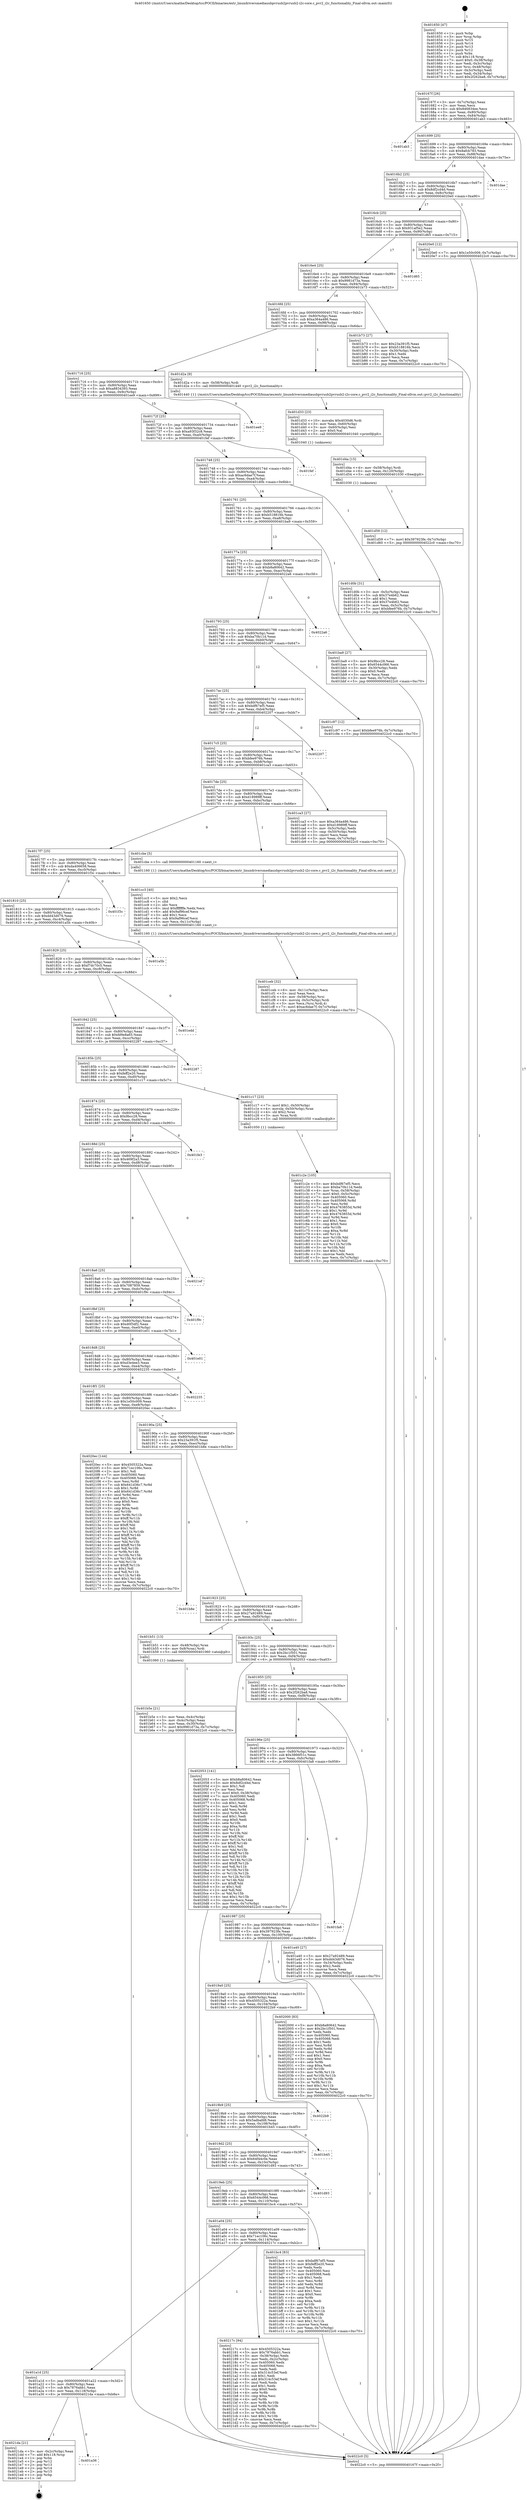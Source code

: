 digraph "0x401650" {
  label = "0x401650 (/mnt/c/Users/mathe/Desktop/tcc/POCII/binaries/extr_linuxdriversmediausbpvrusb2pvrusb2-i2c-core.c_pvr2_i2c_functionality_Final-ollvm.out::main(0))"
  labelloc = "t"
  node[shape=record]

  Entry [label="",width=0.3,height=0.3,shape=circle,fillcolor=black,style=filled]
  "0x40167f" [label="{
     0x40167f [26]\l
     | [instrs]\l
     &nbsp;&nbsp;0x40167f \<+3\>: mov -0x7c(%rbp),%eax\l
     &nbsp;&nbsp;0x401682 \<+2\>: mov %eax,%ecx\l
     &nbsp;&nbsp;0x401684 \<+6\>: sub $0x846834ee,%ecx\l
     &nbsp;&nbsp;0x40168a \<+3\>: mov %eax,-0x80(%rbp)\l
     &nbsp;&nbsp;0x40168d \<+6\>: mov %ecx,-0x84(%rbp)\l
     &nbsp;&nbsp;0x401693 \<+6\>: je 0000000000401ab3 \<main+0x463\>\l
  }"]
  "0x401ab3" [label="{
     0x401ab3\l
  }", style=dashed]
  "0x401699" [label="{
     0x401699 [25]\l
     | [instrs]\l
     &nbsp;&nbsp;0x401699 \<+5\>: jmp 000000000040169e \<main+0x4e\>\l
     &nbsp;&nbsp;0x40169e \<+3\>: mov -0x80(%rbp),%eax\l
     &nbsp;&nbsp;0x4016a1 \<+5\>: sub $0x8afcb783,%eax\l
     &nbsp;&nbsp;0x4016a6 \<+6\>: mov %eax,-0x88(%rbp)\l
     &nbsp;&nbsp;0x4016ac \<+6\>: je 0000000000401dae \<main+0x75e\>\l
  }"]
  Exit [label="",width=0.3,height=0.3,shape=circle,fillcolor=black,style=filled,peripheries=2]
  "0x401dae" [label="{
     0x401dae\l
  }", style=dashed]
  "0x4016b2" [label="{
     0x4016b2 [25]\l
     | [instrs]\l
     &nbsp;&nbsp;0x4016b2 \<+5\>: jmp 00000000004016b7 \<main+0x67\>\l
     &nbsp;&nbsp;0x4016b7 \<+3\>: mov -0x80(%rbp),%eax\l
     &nbsp;&nbsp;0x4016ba \<+5\>: sub $0x8df2cd4d,%eax\l
     &nbsp;&nbsp;0x4016bf \<+6\>: mov %eax,-0x8c(%rbp)\l
     &nbsp;&nbsp;0x4016c5 \<+6\>: je 00000000004020e0 \<main+0xa90\>\l
  }"]
  "0x401a36" [label="{
     0x401a36\l
  }", style=dashed]
  "0x4020e0" [label="{
     0x4020e0 [12]\l
     | [instrs]\l
     &nbsp;&nbsp;0x4020e0 \<+7\>: movl $0x1e50c009,-0x7c(%rbp)\l
     &nbsp;&nbsp;0x4020e7 \<+5\>: jmp 00000000004022c0 \<main+0xc70\>\l
  }"]
  "0x4016cb" [label="{
     0x4016cb [25]\l
     | [instrs]\l
     &nbsp;&nbsp;0x4016cb \<+5\>: jmp 00000000004016d0 \<main+0x80\>\l
     &nbsp;&nbsp;0x4016d0 \<+3\>: mov -0x80(%rbp),%eax\l
     &nbsp;&nbsp;0x4016d3 \<+5\>: sub $0x931af5e2,%eax\l
     &nbsp;&nbsp;0x4016d8 \<+6\>: mov %eax,-0x90(%rbp)\l
     &nbsp;&nbsp;0x4016de \<+6\>: je 0000000000401d65 \<main+0x715\>\l
  }"]
  "0x4021da" [label="{
     0x4021da [21]\l
     | [instrs]\l
     &nbsp;&nbsp;0x4021da \<+3\>: mov -0x2c(%rbp),%eax\l
     &nbsp;&nbsp;0x4021dd \<+7\>: add $0x118,%rsp\l
     &nbsp;&nbsp;0x4021e4 \<+1\>: pop %rbx\l
     &nbsp;&nbsp;0x4021e5 \<+2\>: pop %r12\l
     &nbsp;&nbsp;0x4021e7 \<+2\>: pop %r13\l
     &nbsp;&nbsp;0x4021e9 \<+2\>: pop %r14\l
     &nbsp;&nbsp;0x4021eb \<+2\>: pop %r15\l
     &nbsp;&nbsp;0x4021ed \<+1\>: pop %rbp\l
     &nbsp;&nbsp;0x4021ee \<+1\>: ret\l
  }"]
  "0x401d65" [label="{
     0x401d65\l
  }", style=dashed]
  "0x4016e4" [label="{
     0x4016e4 [25]\l
     | [instrs]\l
     &nbsp;&nbsp;0x4016e4 \<+5\>: jmp 00000000004016e9 \<main+0x99\>\l
     &nbsp;&nbsp;0x4016e9 \<+3\>: mov -0x80(%rbp),%eax\l
     &nbsp;&nbsp;0x4016ec \<+5\>: sub $0x9981d73a,%eax\l
     &nbsp;&nbsp;0x4016f1 \<+6\>: mov %eax,-0x94(%rbp)\l
     &nbsp;&nbsp;0x4016f7 \<+6\>: je 0000000000401b73 \<main+0x523\>\l
  }"]
  "0x401a1d" [label="{
     0x401a1d [25]\l
     | [instrs]\l
     &nbsp;&nbsp;0x401a1d \<+5\>: jmp 0000000000401a22 \<main+0x3d2\>\l
     &nbsp;&nbsp;0x401a22 \<+3\>: mov -0x80(%rbp),%eax\l
     &nbsp;&nbsp;0x401a25 \<+5\>: sub $0x7876abb1,%eax\l
     &nbsp;&nbsp;0x401a2a \<+6\>: mov %eax,-0x118(%rbp)\l
     &nbsp;&nbsp;0x401a30 \<+6\>: je 00000000004021da \<main+0xb8a\>\l
  }"]
  "0x401b73" [label="{
     0x401b73 [27]\l
     | [instrs]\l
     &nbsp;&nbsp;0x401b73 \<+5\>: mov $0x23a391f5,%eax\l
     &nbsp;&nbsp;0x401b78 \<+5\>: mov $0xb518816b,%ecx\l
     &nbsp;&nbsp;0x401b7d \<+3\>: mov -0x30(%rbp),%edx\l
     &nbsp;&nbsp;0x401b80 \<+3\>: cmp $0x1,%edx\l
     &nbsp;&nbsp;0x401b83 \<+3\>: cmovl %ecx,%eax\l
     &nbsp;&nbsp;0x401b86 \<+3\>: mov %eax,-0x7c(%rbp)\l
     &nbsp;&nbsp;0x401b89 \<+5\>: jmp 00000000004022c0 \<main+0xc70\>\l
  }"]
  "0x4016fd" [label="{
     0x4016fd [25]\l
     | [instrs]\l
     &nbsp;&nbsp;0x4016fd \<+5\>: jmp 0000000000401702 \<main+0xb2\>\l
     &nbsp;&nbsp;0x401702 \<+3\>: mov -0x80(%rbp),%eax\l
     &nbsp;&nbsp;0x401705 \<+5\>: sub $0xa364a486,%eax\l
     &nbsp;&nbsp;0x40170a \<+6\>: mov %eax,-0x98(%rbp)\l
     &nbsp;&nbsp;0x401710 \<+6\>: je 0000000000401d2a \<main+0x6da\>\l
  }"]
  "0x40217c" [label="{
     0x40217c [94]\l
     | [instrs]\l
     &nbsp;&nbsp;0x40217c \<+5\>: mov $0x4505322a,%eax\l
     &nbsp;&nbsp;0x402181 \<+5\>: mov $0x7876abb1,%ecx\l
     &nbsp;&nbsp;0x402186 \<+3\>: mov -0x38(%rbp),%edx\l
     &nbsp;&nbsp;0x402189 \<+3\>: mov %edx,-0x2c(%rbp)\l
     &nbsp;&nbsp;0x40218c \<+7\>: mov 0x405060,%edx\l
     &nbsp;&nbsp;0x402193 \<+7\>: mov 0x405068,%esi\l
     &nbsp;&nbsp;0x40219a \<+2\>: mov %edx,%edi\l
     &nbsp;&nbsp;0x40219c \<+6\>: sub $0x314c53ef,%edi\l
     &nbsp;&nbsp;0x4021a2 \<+3\>: sub $0x1,%edi\l
     &nbsp;&nbsp;0x4021a5 \<+6\>: add $0x314c53ef,%edi\l
     &nbsp;&nbsp;0x4021ab \<+3\>: imul %edi,%edx\l
     &nbsp;&nbsp;0x4021ae \<+3\>: and $0x1,%edx\l
     &nbsp;&nbsp;0x4021b1 \<+3\>: cmp $0x0,%edx\l
     &nbsp;&nbsp;0x4021b4 \<+4\>: sete %r8b\l
     &nbsp;&nbsp;0x4021b8 \<+3\>: cmp $0xa,%esi\l
     &nbsp;&nbsp;0x4021bb \<+4\>: setl %r9b\l
     &nbsp;&nbsp;0x4021bf \<+3\>: mov %r8b,%r10b\l
     &nbsp;&nbsp;0x4021c2 \<+3\>: and %r9b,%r10b\l
     &nbsp;&nbsp;0x4021c5 \<+3\>: xor %r9b,%r8b\l
     &nbsp;&nbsp;0x4021c8 \<+3\>: or %r8b,%r10b\l
     &nbsp;&nbsp;0x4021cb \<+4\>: test $0x1,%r10b\l
     &nbsp;&nbsp;0x4021cf \<+3\>: cmovne %ecx,%eax\l
     &nbsp;&nbsp;0x4021d2 \<+3\>: mov %eax,-0x7c(%rbp)\l
     &nbsp;&nbsp;0x4021d5 \<+5\>: jmp 00000000004022c0 \<main+0xc70\>\l
  }"]
  "0x401d2a" [label="{
     0x401d2a [9]\l
     | [instrs]\l
     &nbsp;&nbsp;0x401d2a \<+4\>: mov -0x58(%rbp),%rdi\l
     &nbsp;&nbsp;0x401d2e \<+5\>: call 0000000000401440 \<pvr2_i2c_functionality\>\l
     | [calls]\l
     &nbsp;&nbsp;0x401440 \{1\} (/mnt/c/Users/mathe/Desktop/tcc/POCII/binaries/extr_linuxdriversmediausbpvrusb2pvrusb2-i2c-core.c_pvr2_i2c_functionality_Final-ollvm.out::pvr2_i2c_functionality)\l
  }"]
  "0x401716" [label="{
     0x401716 [25]\l
     | [instrs]\l
     &nbsp;&nbsp;0x401716 \<+5\>: jmp 000000000040171b \<main+0xcb\>\l
     &nbsp;&nbsp;0x40171b \<+3\>: mov -0x80(%rbp),%eax\l
     &nbsp;&nbsp;0x40171e \<+5\>: sub $0xa8834393,%eax\l
     &nbsp;&nbsp;0x401723 \<+6\>: mov %eax,-0x9c(%rbp)\l
     &nbsp;&nbsp;0x401729 \<+6\>: je 0000000000401ee9 \<main+0x899\>\l
  }"]
  "0x401d59" [label="{
     0x401d59 [12]\l
     | [instrs]\l
     &nbsp;&nbsp;0x401d59 \<+7\>: movl $0x397923fe,-0x7c(%rbp)\l
     &nbsp;&nbsp;0x401d60 \<+5\>: jmp 00000000004022c0 \<main+0xc70\>\l
  }"]
  "0x401ee9" [label="{
     0x401ee9\l
  }", style=dashed]
  "0x40172f" [label="{
     0x40172f [25]\l
     | [instrs]\l
     &nbsp;&nbsp;0x40172f \<+5\>: jmp 0000000000401734 \<main+0xe4\>\l
     &nbsp;&nbsp;0x401734 \<+3\>: mov -0x80(%rbp),%eax\l
     &nbsp;&nbsp;0x401737 \<+5\>: sub $0xa93f32c8,%eax\l
     &nbsp;&nbsp;0x40173c \<+6\>: mov %eax,-0xa0(%rbp)\l
     &nbsp;&nbsp;0x401742 \<+6\>: je 0000000000401fef \<main+0x99f\>\l
  }"]
  "0x401d4a" [label="{
     0x401d4a [15]\l
     | [instrs]\l
     &nbsp;&nbsp;0x401d4a \<+4\>: mov -0x58(%rbp),%rdi\l
     &nbsp;&nbsp;0x401d4e \<+6\>: mov %eax,-0x120(%rbp)\l
     &nbsp;&nbsp;0x401d54 \<+5\>: call 0000000000401030 \<free@plt\>\l
     | [calls]\l
     &nbsp;&nbsp;0x401030 \{1\} (unknown)\l
  }"]
  "0x401fef" [label="{
     0x401fef\l
  }", style=dashed]
  "0x401748" [label="{
     0x401748 [25]\l
     | [instrs]\l
     &nbsp;&nbsp;0x401748 \<+5\>: jmp 000000000040174d \<main+0xfd\>\l
     &nbsp;&nbsp;0x40174d \<+3\>: mov -0x80(%rbp),%eax\l
     &nbsp;&nbsp;0x401750 \<+5\>: sub $0xac6dae7f,%eax\l
     &nbsp;&nbsp;0x401755 \<+6\>: mov %eax,-0xa4(%rbp)\l
     &nbsp;&nbsp;0x40175b \<+6\>: je 0000000000401d0b \<main+0x6bb\>\l
  }"]
  "0x401d33" [label="{
     0x401d33 [23]\l
     | [instrs]\l
     &nbsp;&nbsp;0x401d33 \<+10\>: movabs $0x4030d6,%rdi\l
     &nbsp;&nbsp;0x401d3d \<+3\>: mov %eax,-0x60(%rbp)\l
     &nbsp;&nbsp;0x401d40 \<+3\>: mov -0x60(%rbp),%esi\l
     &nbsp;&nbsp;0x401d43 \<+2\>: mov $0x0,%al\l
     &nbsp;&nbsp;0x401d45 \<+5\>: call 0000000000401040 \<printf@plt\>\l
     | [calls]\l
     &nbsp;&nbsp;0x401040 \{1\} (unknown)\l
  }"]
  "0x401d0b" [label="{
     0x401d0b [31]\l
     | [instrs]\l
     &nbsp;&nbsp;0x401d0b \<+3\>: mov -0x5c(%rbp),%eax\l
     &nbsp;&nbsp;0x401d0e \<+5\>: sub $0x37e4b62,%eax\l
     &nbsp;&nbsp;0x401d13 \<+3\>: add $0x1,%eax\l
     &nbsp;&nbsp;0x401d16 \<+5\>: add $0x37e4b62,%eax\l
     &nbsp;&nbsp;0x401d1b \<+3\>: mov %eax,-0x5c(%rbp)\l
     &nbsp;&nbsp;0x401d1e \<+7\>: movl $0xbfee976b,-0x7c(%rbp)\l
     &nbsp;&nbsp;0x401d25 \<+5\>: jmp 00000000004022c0 \<main+0xc70\>\l
  }"]
  "0x401761" [label="{
     0x401761 [25]\l
     | [instrs]\l
     &nbsp;&nbsp;0x401761 \<+5\>: jmp 0000000000401766 \<main+0x116\>\l
     &nbsp;&nbsp;0x401766 \<+3\>: mov -0x80(%rbp),%eax\l
     &nbsp;&nbsp;0x401769 \<+5\>: sub $0xb518816b,%eax\l
     &nbsp;&nbsp;0x40176e \<+6\>: mov %eax,-0xa8(%rbp)\l
     &nbsp;&nbsp;0x401774 \<+6\>: je 0000000000401ba9 \<main+0x559\>\l
  }"]
  "0x401ceb" [label="{
     0x401ceb [32]\l
     | [instrs]\l
     &nbsp;&nbsp;0x401ceb \<+6\>: mov -0x11c(%rbp),%ecx\l
     &nbsp;&nbsp;0x401cf1 \<+3\>: imul %eax,%ecx\l
     &nbsp;&nbsp;0x401cf4 \<+4\>: mov -0x58(%rbp),%rsi\l
     &nbsp;&nbsp;0x401cf8 \<+4\>: movslq -0x5c(%rbp),%rdi\l
     &nbsp;&nbsp;0x401cfc \<+3\>: mov %ecx,(%rsi,%rdi,4)\l
     &nbsp;&nbsp;0x401cff \<+7\>: movl $0xac6dae7f,-0x7c(%rbp)\l
     &nbsp;&nbsp;0x401d06 \<+5\>: jmp 00000000004022c0 \<main+0xc70\>\l
  }"]
  "0x401ba9" [label="{
     0x401ba9 [27]\l
     | [instrs]\l
     &nbsp;&nbsp;0x401ba9 \<+5\>: mov $0x9bcc28,%eax\l
     &nbsp;&nbsp;0x401bae \<+5\>: mov $0x6544c066,%ecx\l
     &nbsp;&nbsp;0x401bb3 \<+3\>: mov -0x30(%rbp),%edx\l
     &nbsp;&nbsp;0x401bb6 \<+3\>: cmp $0x0,%edx\l
     &nbsp;&nbsp;0x401bb9 \<+3\>: cmove %ecx,%eax\l
     &nbsp;&nbsp;0x401bbc \<+3\>: mov %eax,-0x7c(%rbp)\l
     &nbsp;&nbsp;0x401bbf \<+5\>: jmp 00000000004022c0 \<main+0xc70\>\l
  }"]
  "0x40177a" [label="{
     0x40177a [25]\l
     | [instrs]\l
     &nbsp;&nbsp;0x40177a \<+5\>: jmp 000000000040177f \<main+0x12f\>\l
     &nbsp;&nbsp;0x40177f \<+3\>: mov -0x80(%rbp),%eax\l
     &nbsp;&nbsp;0x401782 \<+5\>: sub $0xb8a80642,%eax\l
     &nbsp;&nbsp;0x401787 \<+6\>: mov %eax,-0xac(%rbp)\l
     &nbsp;&nbsp;0x40178d \<+6\>: je 00000000004022a6 \<main+0xc56\>\l
  }"]
  "0x401cc3" [label="{
     0x401cc3 [40]\l
     | [instrs]\l
     &nbsp;&nbsp;0x401cc3 \<+5\>: mov $0x2,%ecx\l
     &nbsp;&nbsp;0x401cc8 \<+1\>: cltd\l
     &nbsp;&nbsp;0x401cc9 \<+2\>: idiv %ecx\l
     &nbsp;&nbsp;0x401ccb \<+6\>: imul $0xfffffffe,%edx,%ecx\l
     &nbsp;&nbsp;0x401cd1 \<+6\>: add $0x9af96cef,%ecx\l
     &nbsp;&nbsp;0x401cd7 \<+3\>: add $0x1,%ecx\l
     &nbsp;&nbsp;0x401cda \<+6\>: sub $0x9af96cef,%ecx\l
     &nbsp;&nbsp;0x401ce0 \<+6\>: mov %ecx,-0x11c(%rbp)\l
     &nbsp;&nbsp;0x401ce6 \<+5\>: call 0000000000401160 \<next_i\>\l
     | [calls]\l
     &nbsp;&nbsp;0x401160 \{1\} (/mnt/c/Users/mathe/Desktop/tcc/POCII/binaries/extr_linuxdriversmediausbpvrusb2pvrusb2-i2c-core.c_pvr2_i2c_functionality_Final-ollvm.out::next_i)\l
  }"]
  "0x4022a6" [label="{
     0x4022a6\l
  }", style=dashed]
  "0x401793" [label="{
     0x401793 [25]\l
     | [instrs]\l
     &nbsp;&nbsp;0x401793 \<+5\>: jmp 0000000000401798 \<main+0x148\>\l
     &nbsp;&nbsp;0x401798 \<+3\>: mov -0x80(%rbp),%eax\l
     &nbsp;&nbsp;0x40179b \<+5\>: sub $0xba70b11d,%eax\l
     &nbsp;&nbsp;0x4017a0 \<+6\>: mov %eax,-0xb0(%rbp)\l
     &nbsp;&nbsp;0x4017a6 \<+6\>: je 0000000000401c97 \<main+0x647\>\l
  }"]
  "0x401c2e" [label="{
     0x401c2e [105]\l
     | [instrs]\l
     &nbsp;&nbsp;0x401c2e \<+5\>: mov $0xbdf67ef5,%ecx\l
     &nbsp;&nbsp;0x401c33 \<+5\>: mov $0xba70b11d,%edx\l
     &nbsp;&nbsp;0x401c38 \<+4\>: mov %rax,-0x58(%rbp)\l
     &nbsp;&nbsp;0x401c3c \<+7\>: movl $0x0,-0x5c(%rbp)\l
     &nbsp;&nbsp;0x401c43 \<+7\>: mov 0x405060,%esi\l
     &nbsp;&nbsp;0x401c4a \<+8\>: mov 0x405068,%r8d\l
     &nbsp;&nbsp;0x401c52 \<+3\>: mov %esi,%r9d\l
     &nbsp;&nbsp;0x401c55 \<+7\>: add $0x4763855d,%r9d\l
     &nbsp;&nbsp;0x401c5c \<+4\>: sub $0x1,%r9d\l
     &nbsp;&nbsp;0x401c60 \<+7\>: sub $0x4763855d,%r9d\l
     &nbsp;&nbsp;0x401c67 \<+4\>: imul %r9d,%esi\l
     &nbsp;&nbsp;0x401c6b \<+3\>: and $0x1,%esi\l
     &nbsp;&nbsp;0x401c6e \<+3\>: cmp $0x0,%esi\l
     &nbsp;&nbsp;0x401c71 \<+4\>: sete %r10b\l
     &nbsp;&nbsp;0x401c75 \<+4\>: cmp $0xa,%r8d\l
     &nbsp;&nbsp;0x401c79 \<+4\>: setl %r11b\l
     &nbsp;&nbsp;0x401c7d \<+3\>: mov %r10b,%bl\l
     &nbsp;&nbsp;0x401c80 \<+3\>: and %r11b,%bl\l
     &nbsp;&nbsp;0x401c83 \<+3\>: xor %r11b,%r10b\l
     &nbsp;&nbsp;0x401c86 \<+3\>: or %r10b,%bl\l
     &nbsp;&nbsp;0x401c89 \<+3\>: test $0x1,%bl\l
     &nbsp;&nbsp;0x401c8c \<+3\>: cmovne %edx,%ecx\l
     &nbsp;&nbsp;0x401c8f \<+3\>: mov %ecx,-0x7c(%rbp)\l
     &nbsp;&nbsp;0x401c92 \<+5\>: jmp 00000000004022c0 \<main+0xc70\>\l
  }"]
  "0x401c97" [label="{
     0x401c97 [12]\l
     | [instrs]\l
     &nbsp;&nbsp;0x401c97 \<+7\>: movl $0xbfee976b,-0x7c(%rbp)\l
     &nbsp;&nbsp;0x401c9e \<+5\>: jmp 00000000004022c0 \<main+0xc70\>\l
  }"]
  "0x4017ac" [label="{
     0x4017ac [25]\l
     | [instrs]\l
     &nbsp;&nbsp;0x4017ac \<+5\>: jmp 00000000004017b1 \<main+0x161\>\l
     &nbsp;&nbsp;0x4017b1 \<+3\>: mov -0x80(%rbp),%eax\l
     &nbsp;&nbsp;0x4017b4 \<+5\>: sub $0xbdf67ef5,%eax\l
     &nbsp;&nbsp;0x4017b9 \<+6\>: mov %eax,-0xb4(%rbp)\l
     &nbsp;&nbsp;0x4017bf \<+6\>: je 0000000000402207 \<main+0xbb7\>\l
  }"]
  "0x401a04" [label="{
     0x401a04 [25]\l
     | [instrs]\l
     &nbsp;&nbsp;0x401a04 \<+5\>: jmp 0000000000401a09 \<main+0x3b9\>\l
     &nbsp;&nbsp;0x401a09 \<+3\>: mov -0x80(%rbp),%eax\l
     &nbsp;&nbsp;0x401a0c \<+5\>: sub $0x71ec106c,%eax\l
     &nbsp;&nbsp;0x401a11 \<+6\>: mov %eax,-0x114(%rbp)\l
     &nbsp;&nbsp;0x401a17 \<+6\>: je 000000000040217c \<main+0xb2c\>\l
  }"]
  "0x402207" [label="{
     0x402207\l
  }", style=dashed]
  "0x4017c5" [label="{
     0x4017c5 [25]\l
     | [instrs]\l
     &nbsp;&nbsp;0x4017c5 \<+5\>: jmp 00000000004017ca \<main+0x17a\>\l
     &nbsp;&nbsp;0x4017ca \<+3\>: mov -0x80(%rbp),%eax\l
     &nbsp;&nbsp;0x4017cd \<+5\>: sub $0xbfee976b,%eax\l
     &nbsp;&nbsp;0x4017d2 \<+6\>: mov %eax,-0xb8(%rbp)\l
     &nbsp;&nbsp;0x4017d8 \<+6\>: je 0000000000401ca3 \<main+0x653\>\l
  }"]
  "0x401bc4" [label="{
     0x401bc4 [83]\l
     | [instrs]\l
     &nbsp;&nbsp;0x401bc4 \<+5\>: mov $0xbdf67ef5,%eax\l
     &nbsp;&nbsp;0x401bc9 \<+5\>: mov $0xfeff2e20,%ecx\l
     &nbsp;&nbsp;0x401bce \<+2\>: xor %edx,%edx\l
     &nbsp;&nbsp;0x401bd0 \<+7\>: mov 0x405060,%esi\l
     &nbsp;&nbsp;0x401bd7 \<+7\>: mov 0x405068,%edi\l
     &nbsp;&nbsp;0x401bde \<+3\>: sub $0x1,%edx\l
     &nbsp;&nbsp;0x401be1 \<+3\>: mov %esi,%r8d\l
     &nbsp;&nbsp;0x401be4 \<+3\>: add %edx,%r8d\l
     &nbsp;&nbsp;0x401be7 \<+4\>: imul %r8d,%esi\l
     &nbsp;&nbsp;0x401beb \<+3\>: and $0x1,%esi\l
     &nbsp;&nbsp;0x401bee \<+3\>: cmp $0x0,%esi\l
     &nbsp;&nbsp;0x401bf1 \<+4\>: sete %r9b\l
     &nbsp;&nbsp;0x401bf5 \<+3\>: cmp $0xa,%edi\l
     &nbsp;&nbsp;0x401bf8 \<+4\>: setl %r10b\l
     &nbsp;&nbsp;0x401bfc \<+3\>: mov %r9b,%r11b\l
     &nbsp;&nbsp;0x401bff \<+3\>: and %r10b,%r11b\l
     &nbsp;&nbsp;0x401c02 \<+3\>: xor %r10b,%r9b\l
     &nbsp;&nbsp;0x401c05 \<+3\>: or %r9b,%r11b\l
     &nbsp;&nbsp;0x401c08 \<+4\>: test $0x1,%r11b\l
     &nbsp;&nbsp;0x401c0c \<+3\>: cmovne %ecx,%eax\l
     &nbsp;&nbsp;0x401c0f \<+3\>: mov %eax,-0x7c(%rbp)\l
     &nbsp;&nbsp;0x401c12 \<+5\>: jmp 00000000004022c0 \<main+0xc70\>\l
  }"]
  "0x401ca3" [label="{
     0x401ca3 [27]\l
     | [instrs]\l
     &nbsp;&nbsp;0x401ca3 \<+5\>: mov $0xa364a486,%eax\l
     &nbsp;&nbsp;0x401ca8 \<+5\>: mov $0xd18989ff,%ecx\l
     &nbsp;&nbsp;0x401cad \<+3\>: mov -0x5c(%rbp),%edx\l
     &nbsp;&nbsp;0x401cb0 \<+3\>: cmp -0x50(%rbp),%edx\l
     &nbsp;&nbsp;0x401cb3 \<+3\>: cmovl %ecx,%eax\l
     &nbsp;&nbsp;0x401cb6 \<+3\>: mov %eax,-0x7c(%rbp)\l
     &nbsp;&nbsp;0x401cb9 \<+5\>: jmp 00000000004022c0 \<main+0xc70\>\l
  }"]
  "0x4017de" [label="{
     0x4017de [25]\l
     | [instrs]\l
     &nbsp;&nbsp;0x4017de \<+5\>: jmp 00000000004017e3 \<main+0x193\>\l
     &nbsp;&nbsp;0x4017e3 \<+3\>: mov -0x80(%rbp),%eax\l
     &nbsp;&nbsp;0x4017e6 \<+5\>: sub $0xd18989ff,%eax\l
     &nbsp;&nbsp;0x4017eb \<+6\>: mov %eax,-0xbc(%rbp)\l
     &nbsp;&nbsp;0x4017f1 \<+6\>: je 0000000000401cbe \<main+0x66e\>\l
  }"]
  "0x4019eb" [label="{
     0x4019eb [25]\l
     | [instrs]\l
     &nbsp;&nbsp;0x4019eb \<+5\>: jmp 00000000004019f0 \<main+0x3a0\>\l
     &nbsp;&nbsp;0x4019f0 \<+3\>: mov -0x80(%rbp),%eax\l
     &nbsp;&nbsp;0x4019f3 \<+5\>: sub $0x6544c066,%eax\l
     &nbsp;&nbsp;0x4019f8 \<+6\>: mov %eax,-0x110(%rbp)\l
     &nbsp;&nbsp;0x4019fe \<+6\>: je 0000000000401bc4 \<main+0x574\>\l
  }"]
  "0x401cbe" [label="{
     0x401cbe [5]\l
     | [instrs]\l
     &nbsp;&nbsp;0x401cbe \<+5\>: call 0000000000401160 \<next_i\>\l
     | [calls]\l
     &nbsp;&nbsp;0x401160 \{1\} (/mnt/c/Users/mathe/Desktop/tcc/POCII/binaries/extr_linuxdriversmediausbpvrusb2pvrusb2-i2c-core.c_pvr2_i2c_functionality_Final-ollvm.out::next_i)\l
  }"]
  "0x4017f7" [label="{
     0x4017f7 [25]\l
     | [instrs]\l
     &nbsp;&nbsp;0x4017f7 \<+5\>: jmp 00000000004017fc \<main+0x1ac\>\l
     &nbsp;&nbsp;0x4017fc \<+3\>: mov -0x80(%rbp),%eax\l
     &nbsp;&nbsp;0x4017ff \<+5\>: sub $0xda406658,%eax\l
     &nbsp;&nbsp;0x401804 \<+6\>: mov %eax,-0xc0(%rbp)\l
     &nbsp;&nbsp;0x40180a \<+6\>: je 0000000000401f3c \<main+0x8ec\>\l
  }"]
  "0x401d93" [label="{
     0x401d93\l
  }", style=dashed]
  "0x401f3c" [label="{
     0x401f3c\l
  }", style=dashed]
  "0x401810" [label="{
     0x401810 [25]\l
     | [instrs]\l
     &nbsp;&nbsp;0x401810 \<+5\>: jmp 0000000000401815 \<main+0x1c5\>\l
     &nbsp;&nbsp;0x401815 \<+3\>: mov -0x80(%rbp),%eax\l
     &nbsp;&nbsp;0x401818 \<+5\>: sub $0xdd43d076,%eax\l
     &nbsp;&nbsp;0x40181d \<+6\>: mov %eax,-0xc4(%rbp)\l
     &nbsp;&nbsp;0x401823 \<+6\>: je 0000000000401a5b \<main+0x40b\>\l
  }"]
  "0x4019d2" [label="{
     0x4019d2 [25]\l
     | [instrs]\l
     &nbsp;&nbsp;0x4019d2 \<+5\>: jmp 00000000004019d7 \<main+0x387\>\l
     &nbsp;&nbsp;0x4019d7 \<+3\>: mov -0x80(%rbp),%eax\l
     &nbsp;&nbsp;0x4019da \<+5\>: sub $0x64f44c0e,%eax\l
     &nbsp;&nbsp;0x4019df \<+6\>: mov %eax,-0x10c(%rbp)\l
     &nbsp;&nbsp;0x4019e5 \<+6\>: je 0000000000401d93 \<main+0x743\>\l
  }"]
  "0x401a5b" [label="{
     0x401a5b\l
  }", style=dashed]
  "0x401829" [label="{
     0x401829 [25]\l
     | [instrs]\l
     &nbsp;&nbsp;0x401829 \<+5\>: jmp 000000000040182e \<main+0x1de\>\l
     &nbsp;&nbsp;0x40182e \<+3\>: mov -0x80(%rbp),%eax\l
     &nbsp;&nbsp;0x401831 \<+5\>: sub $0xf7dc70c5,%eax\l
     &nbsp;&nbsp;0x401836 \<+6\>: mov %eax,-0xc8(%rbp)\l
     &nbsp;&nbsp;0x40183c \<+6\>: je 0000000000401edd \<main+0x88d\>\l
  }"]
  "0x401b45" [label="{
     0x401b45\l
  }", style=dashed]
  "0x401edd" [label="{
     0x401edd\l
  }", style=dashed]
  "0x401842" [label="{
     0x401842 [25]\l
     | [instrs]\l
     &nbsp;&nbsp;0x401842 \<+5\>: jmp 0000000000401847 \<main+0x1f7\>\l
     &nbsp;&nbsp;0x401847 \<+3\>: mov -0x80(%rbp),%eax\l
     &nbsp;&nbsp;0x40184a \<+5\>: sub $0xfd9e8a65,%eax\l
     &nbsp;&nbsp;0x40184f \<+6\>: mov %eax,-0xcc(%rbp)\l
     &nbsp;&nbsp;0x401855 \<+6\>: je 0000000000402287 \<main+0xc37\>\l
  }"]
  "0x4019b9" [label="{
     0x4019b9 [25]\l
     | [instrs]\l
     &nbsp;&nbsp;0x4019b9 \<+5\>: jmp 00000000004019be \<main+0x36e\>\l
     &nbsp;&nbsp;0x4019be \<+3\>: mov -0x80(%rbp),%eax\l
     &nbsp;&nbsp;0x4019c1 \<+5\>: sub $0x5adbafd8,%eax\l
     &nbsp;&nbsp;0x4019c6 \<+6\>: mov %eax,-0x108(%rbp)\l
     &nbsp;&nbsp;0x4019cc \<+6\>: je 0000000000401b45 \<main+0x4f5\>\l
  }"]
  "0x402287" [label="{
     0x402287\l
  }", style=dashed]
  "0x40185b" [label="{
     0x40185b [25]\l
     | [instrs]\l
     &nbsp;&nbsp;0x40185b \<+5\>: jmp 0000000000401860 \<main+0x210\>\l
     &nbsp;&nbsp;0x401860 \<+3\>: mov -0x80(%rbp),%eax\l
     &nbsp;&nbsp;0x401863 \<+5\>: sub $0xfeff2e20,%eax\l
     &nbsp;&nbsp;0x401868 \<+6\>: mov %eax,-0xd0(%rbp)\l
     &nbsp;&nbsp;0x40186e \<+6\>: je 0000000000401c17 \<main+0x5c7\>\l
  }"]
  "0x4022b9" [label="{
     0x4022b9\l
  }", style=dashed]
  "0x401c17" [label="{
     0x401c17 [23]\l
     | [instrs]\l
     &nbsp;&nbsp;0x401c17 \<+7\>: movl $0x1,-0x50(%rbp)\l
     &nbsp;&nbsp;0x401c1e \<+4\>: movslq -0x50(%rbp),%rax\l
     &nbsp;&nbsp;0x401c22 \<+4\>: shl $0x2,%rax\l
     &nbsp;&nbsp;0x401c26 \<+3\>: mov %rax,%rdi\l
     &nbsp;&nbsp;0x401c29 \<+5\>: call 0000000000401050 \<malloc@plt\>\l
     | [calls]\l
     &nbsp;&nbsp;0x401050 \{1\} (unknown)\l
  }"]
  "0x401874" [label="{
     0x401874 [25]\l
     | [instrs]\l
     &nbsp;&nbsp;0x401874 \<+5\>: jmp 0000000000401879 \<main+0x229\>\l
     &nbsp;&nbsp;0x401879 \<+3\>: mov -0x80(%rbp),%eax\l
     &nbsp;&nbsp;0x40187c \<+5\>: sub $0x9bcc28,%eax\l
     &nbsp;&nbsp;0x401881 \<+6\>: mov %eax,-0xd4(%rbp)\l
     &nbsp;&nbsp;0x401887 \<+6\>: je 0000000000401fe3 \<main+0x993\>\l
  }"]
  "0x4019a0" [label="{
     0x4019a0 [25]\l
     | [instrs]\l
     &nbsp;&nbsp;0x4019a0 \<+5\>: jmp 00000000004019a5 \<main+0x355\>\l
     &nbsp;&nbsp;0x4019a5 \<+3\>: mov -0x80(%rbp),%eax\l
     &nbsp;&nbsp;0x4019a8 \<+5\>: sub $0x4505322a,%eax\l
     &nbsp;&nbsp;0x4019ad \<+6\>: mov %eax,-0x104(%rbp)\l
     &nbsp;&nbsp;0x4019b3 \<+6\>: je 00000000004022b9 \<main+0xc69\>\l
  }"]
  "0x401fe3" [label="{
     0x401fe3\l
  }", style=dashed]
  "0x40188d" [label="{
     0x40188d [25]\l
     | [instrs]\l
     &nbsp;&nbsp;0x40188d \<+5\>: jmp 0000000000401892 \<main+0x242\>\l
     &nbsp;&nbsp;0x401892 \<+3\>: mov -0x80(%rbp),%eax\l
     &nbsp;&nbsp;0x401895 \<+5\>: sub $0x469f2a3,%eax\l
     &nbsp;&nbsp;0x40189a \<+6\>: mov %eax,-0xd8(%rbp)\l
     &nbsp;&nbsp;0x4018a0 \<+6\>: je 00000000004021ef \<main+0xb9f\>\l
  }"]
  "0x402000" [label="{
     0x402000 [83]\l
     | [instrs]\l
     &nbsp;&nbsp;0x402000 \<+5\>: mov $0xb8a80642,%eax\l
     &nbsp;&nbsp;0x402005 \<+5\>: mov $0x2bc1f501,%ecx\l
     &nbsp;&nbsp;0x40200a \<+2\>: xor %edx,%edx\l
     &nbsp;&nbsp;0x40200c \<+7\>: mov 0x405060,%esi\l
     &nbsp;&nbsp;0x402013 \<+7\>: mov 0x405068,%edi\l
     &nbsp;&nbsp;0x40201a \<+3\>: sub $0x1,%edx\l
     &nbsp;&nbsp;0x40201d \<+3\>: mov %esi,%r8d\l
     &nbsp;&nbsp;0x402020 \<+3\>: add %edx,%r8d\l
     &nbsp;&nbsp;0x402023 \<+4\>: imul %r8d,%esi\l
     &nbsp;&nbsp;0x402027 \<+3\>: and $0x1,%esi\l
     &nbsp;&nbsp;0x40202a \<+3\>: cmp $0x0,%esi\l
     &nbsp;&nbsp;0x40202d \<+4\>: sete %r9b\l
     &nbsp;&nbsp;0x402031 \<+3\>: cmp $0xa,%edi\l
     &nbsp;&nbsp;0x402034 \<+4\>: setl %r10b\l
     &nbsp;&nbsp;0x402038 \<+3\>: mov %r9b,%r11b\l
     &nbsp;&nbsp;0x40203b \<+3\>: and %r10b,%r11b\l
     &nbsp;&nbsp;0x40203e \<+3\>: xor %r10b,%r9b\l
     &nbsp;&nbsp;0x402041 \<+3\>: or %r9b,%r11b\l
     &nbsp;&nbsp;0x402044 \<+4\>: test $0x1,%r11b\l
     &nbsp;&nbsp;0x402048 \<+3\>: cmovne %ecx,%eax\l
     &nbsp;&nbsp;0x40204b \<+3\>: mov %eax,-0x7c(%rbp)\l
     &nbsp;&nbsp;0x40204e \<+5\>: jmp 00000000004022c0 \<main+0xc70\>\l
  }"]
  "0x4021ef" [label="{
     0x4021ef\l
  }", style=dashed]
  "0x4018a6" [label="{
     0x4018a6 [25]\l
     | [instrs]\l
     &nbsp;&nbsp;0x4018a6 \<+5\>: jmp 00000000004018ab \<main+0x25b\>\l
     &nbsp;&nbsp;0x4018ab \<+3\>: mov -0x80(%rbp),%eax\l
     &nbsp;&nbsp;0x4018ae \<+5\>: sub $0x7087859,%eax\l
     &nbsp;&nbsp;0x4018b3 \<+6\>: mov %eax,-0xdc(%rbp)\l
     &nbsp;&nbsp;0x4018b9 \<+6\>: je 0000000000401f9c \<main+0x94c\>\l
  }"]
  "0x401987" [label="{
     0x401987 [25]\l
     | [instrs]\l
     &nbsp;&nbsp;0x401987 \<+5\>: jmp 000000000040198c \<main+0x33c\>\l
     &nbsp;&nbsp;0x40198c \<+3\>: mov -0x80(%rbp),%eax\l
     &nbsp;&nbsp;0x40198f \<+5\>: sub $0x397923fe,%eax\l
     &nbsp;&nbsp;0x401994 \<+6\>: mov %eax,-0x100(%rbp)\l
     &nbsp;&nbsp;0x40199a \<+6\>: je 0000000000402000 \<main+0x9b0\>\l
  }"]
  "0x401f9c" [label="{
     0x401f9c\l
  }", style=dashed]
  "0x4018bf" [label="{
     0x4018bf [25]\l
     | [instrs]\l
     &nbsp;&nbsp;0x4018bf \<+5\>: jmp 00000000004018c4 \<main+0x274\>\l
     &nbsp;&nbsp;0x4018c4 \<+3\>: mov -0x80(%rbp),%eax\l
     &nbsp;&nbsp;0x4018c7 \<+5\>: sub $0xd0f3df2,%eax\l
     &nbsp;&nbsp;0x4018cc \<+6\>: mov %eax,-0xe0(%rbp)\l
     &nbsp;&nbsp;0x4018d2 \<+6\>: je 0000000000401e01 \<main+0x7b1\>\l
  }"]
  "0x401fa8" [label="{
     0x401fa8\l
  }", style=dashed]
  "0x401e01" [label="{
     0x401e01\l
  }", style=dashed]
  "0x4018d8" [label="{
     0x4018d8 [25]\l
     | [instrs]\l
     &nbsp;&nbsp;0x4018d8 \<+5\>: jmp 00000000004018dd \<main+0x28d\>\l
     &nbsp;&nbsp;0x4018dd \<+3\>: mov -0x80(%rbp),%eax\l
     &nbsp;&nbsp;0x4018e0 \<+5\>: sub $0xd3e4ee3,%eax\l
     &nbsp;&nbsp;0x4018e5 \<+6\>: mov %eax,-0xe4(%rbp)\l
     &nbsp;&nbsp;0x4018eb \<+6\>: je 0000000000402235 \<main+0xbe5\>\l
  }"]
  "0x401b5e" [label="{
     0x401b5e [21]\l
     | [instrs]\l
     &nbsp;&nbsp;0x401b5e \<+3\>: mov %eax,-0x4c(%rbp)\l
     &nbsp;&nbsp;0x401b61 \<+3\>: mov -0x4c(%rbp),%eax\l
     &nbsp;&nbsp;0x401b64 \<+3\>: mov %eax,-0x30(%rbp)\l
     &nbsp;&nbsp;0x401b67 \<+7\>: movl $0x9981d73a,-0x7c(%rbp)\l
     &nbsp;&nbsp;0x401b6e \<+5\>: jmp 00000000004022c0 \<main+0xc70\>\l
  }"]
  "0x402235" [label="{
     0x402235\l
  }", style=dashed]
  "0x4018f1" [label="{
     0x4018f1 [25]\l
     | [instrs]\l
     &nbsp;&nbsp;0x4018f1 \<+5\>: jmp 00000000004018f6 \<main+0x2a6\>\l
     &nbsp;&nbsp;0x4018f6 \<+3\>: mov -0x80(%rbp),%eax\l
     &nbsp;&nbsp;0x4018f9 \<+5\>: sub $0x1e50c009,%eax\l
     &nbsp;&nbsp;0x4018fe \<+6\>: mov %eax,-0xe8(%rbp)\l
     &nbsp;&nbsp;0x401904 \<+6\>: je 00000000004020ec \<main+0xa9c\>\l
  }"]
  "0x401650" [label="{
     0x401650 [47]\l
     | [instrs]\l
     &nbsp;&nbsp;0x401650 \<+1\>: push %rbp\l
     &nbsp;&nbsp;0x401651 \<+3\>: mov %rsp,%rbp\l
     &nbsp;&nbsp;0x401654 \<+2\>: push %r15\l
     &nbsp;&nbsp;0x401656 \<+2\>: push %r14\l
     &nbsp;&nbsp;0x401658 \<+2\>: push %r13\l
     &nbsp;&nbsp;0x40165a \<+2\>: push %r12\l
     &nbsp;&nbsp;0x40165c \<+1\>: push %rbx\l
     &nbsp;&nbsp;0x40165d \<+7\>: sub $0x118,%rsp\l
     &nbsp;&nbsp;0x401664 \<+7\>: movl $0x0,-0x38(%rbp)\l
     &nbsp;&nbsp;0x40166b \<+3\>: mov %edi,-0x3c(%rbp)\l
     &nbsp;&nbsp;0x40166e \<+4\>: mov %rsi,-0x48(%rbp)\l
     &nbsp;&nbsp;0x401672 \<+3\>: mov -0x3c(%rbp),%edi\l
     &nbsp;&nbsp;0x401675 \<+3\>: mov %edi,-0x34(%rbp)\l
     &nbsp;&nbsp;0x401678 \<+7\>: movl $0x2f262ba8,-0x7c(%rbp)\l
  }"]
  "0x4020ec" [label="{
     0x4020ec [144]\l
     | [instrs]\l
     &nbsp;&nbsp;0x4020ec \<+5\>: mov $0x4505322a,%eax\l
     &nbsp;&nbsp;0x4020f1 \<+5\>: mov $0x71ec106c,%ecx\l
     &nbsp;&nbsp;0x4020f6 \<+2\>: mov $0x1,%dl\l
     &nbsp;&nbsp;0x4020f8 \<+7\>: mov 0x405060,%esi\l
     &nbsp;&nbsp;0x4020ff \<+7\>: mov 0x405068,%edi\l
     &nbsp;&nbsp;0x402106 \<+3\>: mov %esi,%r8d\l
     &nbsp;&nbsp;0x402109 \<+7\>: sub $0x641d36c7,%r8d\l
     &nbsp;&nbsp;0x402110 \<+4\>: sub $0x1,%r8d\l
     &nbsp;&nbsp;0x402114 \<+7\>: add $0x641d36c7,%r8d\l
     &nbsp;&nbsp;0x40211b \<+4\>: imul %r8d,%esi\l
     &nbsp;&nbsp;0x40211f \<+3\>: and $0x1,%esi\l
     &nbsp;&nbsp;0x402122 \<+3\>: cmp $0x0,%esi\l
     &nbsp;&nbsp;0x402125 \<+4\>: sete %r9b\l
     &nbsp;&nbsp;0x402129 \<+3\>: cmp $0xa,%edi\l
     &nbsp;&nbsp;0x40212c \<+4\>: setl %r10b\l
     &nbsp;&nbsp;0x402130 \<+3\>: mov %r9b,%r11b\l
     &nbsp;&nbsp;0x402133 \<+4\>: xor $0xff,%r11b\l
     &nbsp;&nbsp;0x402137 \<+3\>: mov %r10b,%bl\l
     &nbsp;&nbsp;0x40213a \<+3\>: xor $0xff,%bl\l
     &nbsp;&nbsp;0x40213d \<+3\>: xor $0x1,%dl\l
     &nbsp;&nbsp;0x402140 \<+3\>: mov %r11b,%r14b\l
     &nbsp;&nbsp;0x402143 \<+4\>: and $0xff,%r14b\l
     &nbsp;&nbsp;0x402147 \<+3\>: and %dl,%r9b\l
     &nbsp;&nbsp;0x40214a \<+3\>: mov %bl,%r15b\l
     &nbsp;&nbsp;0x40214d \<+4\>: and $0xff,%r15b\l
     &nbsp;&nbsp;0x402151 \<+3\>: and %dl,%r10b\l
     &nbsp;&nbsp;0x402154 \<+3\>: or %r9b,%r14b\l
     &nbsp;&nbsp;0x402157 \<+3\>: or %r10b,%r15b\l
     &nbsp;&nbsp;0x40215a \<+3\>: xor %r15b,%r14b\l
     &nbsp;&nbsp;0x40215d \<+3\>: or %bl,%r11b\l
     &nbsp;&nbsp;0x402160 \<+4\>: xor $0xff,%r11b\l
     &nbsp;&nbsp;0x402164 \<+3\>: or $0x1,%dl\l
     &nbsp;&nbsp;0x402167 \<+3\>: and %dl,%r11b\l
     &nbsp;&nbsp;0x40216a \<+3\>: or %r11b,%r14b\l
     &nbsp;&nbsp;0x40216d \<+4\>: test $0x1,%r14b\l
     &nbsp;&nbsp;0x402171 \<+3\>: cmovne %ecx,%eax\l
     &nbsp;&nbsp;0x402174 \<+3\>: mov %eax,-0x7c(%rbp)\l
     &nbsp;&nbsp;0x402177 \<+5\>: jmp 00000000004022c0 \<main+0xc70\>\l
  }"]
  "0x40190a" [label="{
     0x40190a [25]\l
     | [instrs]\l
     &nbsp;&nbsp;0x40190a \<+5\>: jmp 000000000040190f \<main+0x2bf\>\l
     &nbsp;&nbsp;0x40190f \<+3\>: mov -0x80(%rbp),%eax\l
     &nbsp;&nbsp;0x401912 \<+5\>: sub $0x23a391f5,%eax\l
     &nbsp;&nbsp;0x401917 \<+6\>: mov %eax,-0xec(%rbp)\l
     &nbsp;&nbsp;0x40191d \<+6\>: je 0000000000401b8e \<main+0x53e\>\l
  }"]
  "0x4022c0" [label="{
     0x4022c0 [5]\l
     | [instrs]\l
     &nbsp;&nbsp;0x4022c0 \<+5\>: jmp 000000000040167f \<main+0x2f\>\l
  }"]
  "0x401b8e" [label="{
     0x401b8e\l
  }", style=dashed]
  "0x401923" [label="{
     0x401923 [25]\l
     | [instrs]\l
     &nbsp;&nbsp;0x401923 \<+5\>: jmp 0000000000401928 \<main+0x2d8\>\l
     &nbsp;&nbsp;0x401928 \<+3\>: mov -0x80(%rbp),%eax\l
     &nbsp;&nbsp;0x40192b \<+5\>: sub $0x27a92489,%eax\l
     &nbsp;&nbsp;0x401930 \<+6\>: mov %eax,-0xf0(%rbp)\l
     &nbsp;&nbsp;0x401936 \<+6\>: je 0000000000401b51 \<main+0x501\>\l
  }"]
  "0x40196e" [label="{
     0x40196e [25]\l
     | [instrs]\l
     &nbsp;&nbsp;0x40196e \<+5\>: jmp 0000000000401973 \<main+0x323\>\l
     &nbsp;&nbsp;0x401973 \<+3\>: mov -0x80(%rbp),%eax\l
     &nbsp;&nbsp;0x401976 \<+5\>: sub $0x3866f51c,%eax\l
     &nbsp;&nbsp;0x40197b \<+6\>: mov %eax,-0xfc(%rbp)\l
     &nbsp;&nbsp;0x401981 \<+6\>: je 0000000000401fa8 \<main+0x958\>\l
  }"]
  "0x401b51" [label="{
     0x401b51 [13]\l
     | [instrs]\l
     &nbsp;&nbsp;0x401b51 \<+4\>: mov -0x48(%rbp),%rax\l
     &nbsp;&nbsp;0x401b55 \<+4\>: mov 0x8(%rax),%rdi\l
     &nbsp;&nbsp;0x401b59 \<+5\>: call 0000000000401060 \<atoi@plt\>\l
     | [calls]\l
     &nbsp;&nbsp;0x401060 \{1\} (unknown)\l
  }"]
  "0x40193c" [label="{
     0x40193c [25]\l
     | [instrs]\l
     &nbsp;&nbsp;0x40193c \<+5\>: jmp 0000000000401941 \<main+0x2f1\>\l
     &nbsp;&nbsp;0x401941 \<+3\>: mov -0x80(%rbp),%eax\l
     &nbsp;&nbsp;0x401944 \<+5\>: sub $0x2bc1f501,%eax\l
     &nbsp;&nbsp;0x401949 \<+6\>: mov %eax,-0xf4(%rbp)\l
     &nbsp;&nbsp;0x40194f \<+6\>: je 0000000000402053 \<main+0xa03\>\l
  }"]
  "0x401a40" [label="{
     0x401a40 [27]\l
     | [instrs]\l
     &nbsp;&nbsp;0x401a40 \<+5\>: mov $0x27a92489,%eax\l
     &nbsp;&nbsp;0x401a45 \<+5\>: mov $0xdd43d076,%ecx\l
     &nbsp;&nbsp;0x401a4a \<+3\>: mov -0x34(%rbp),%edx\l
     &nbsp;&nbsp;0x401a4d \<+3\>: cmp $0x2,%edx\l
     &nbsp;&nbsp;0x401a50 \<+3\>: cmovne %ecx,%eax\l
     &nbsp;&nbsp;0x401a53 \<+3\>: mov %eax,-0x7c(%rbp)\l
     &nbsp;&nbsp;0x401a56 \<+5\>: jmp 00000000004022c0 \<main+0xc70\>\l
  }"]
  "0x402053" [label="{
     0x402053 [141]\l
     | [instrs]\l
     &nbsp;&nbsp;0x402053 \<+5\>: mov $0xb8a80642,%eax\l
     &nbsp;&nbsp;0x402058 \<+5\>: mov $0x8df2cd4d,%ecx\l
     &nbsp;&nbsp;0x40205d \<+2\>: mov $0x1,%dl\l
     &nbsp;&nbsp;0x40205f \<+2\>: xor %esi,%esi\l
     &nbsp;&nbsp;0x402061 \<+7\>: movl $0x0,-0x38(%rbp)\l
     &nbsp;&nbsp;0x402068 \<+7\>: mov 0x405060,%edi\l
     &nbsp;&nbsp;0x40206f \<+8\>: mov 0x405068,%r8d\l
     &nbsp;&nbsp;0x402077 \<+3\>: sub $0x1,%esi\l
     &nbsp;&nbsp;0x40207a \<+3\>: mov %edi,%r9d\l
     &nbsp;&nbsp;0x40207d \<+3\>: add %esi,%r9d\l
     &nbsp;&nbsp;0x402080 \<+4\>: imul %r9d,%edi\l
     &nbsp;&nbsp;0x402084 \<+3\>: and $0x1,%edi\l
     &nbsp;&nbsp;0x402087 \<+3\>: cmp $0x0,%edi\l
     &nbsp;&nbsp;0x40208a \<+4\>: sete %r10b\l
     &nbsp;&nbsp;0x40208e \<+4\>: cmp $0xa,%r8d\l
     &nbsp;&nbsp;0x402092 \<+4\>: setl %r11b\l
     &nbsp;&nbsp;0x402096 \<+3\>: mov %r10b,%bl\l
     &nbsp;&nbsp;0x402099 \<+3\>: xor $0xff,%bl\l
     &nbsp;&nbsp;0x40209c \<+3\>: mov %r11b,%r14b\l
     &nbsp;&nbsp;0x40209f \<+4\>: xor $0xff,%r14b\l
     &nbsp;&nbsp;0x4020a3 \<+3\>: xor $0x1,%dl\l
     &nbsp;&nbsp;0x4020a6 \<+3\>: mov %bl,%r15b\l
     &nbsp;&nbsp;0x4020a9 \<+4\>: and $0xff,%r15b\l
     &nbsp;&nbsp;0x4020ad \<+3\>: and %dl,%r10b\l
     &nbsp;&nbsp;0x4020b0 \<+3\>: mov %r14b,%r12b\l
     &nbsp;&nbsp;0x4020b3 \<+4\>: and $0xff,%r12b\l
     &nbsp;&nbsp;0x4020b7 \<+3\>: and %dl,%r11b\l
     &nbsp;&nbsp;0x4020ba \<+3\>: or %r10b,%r15b\l
     &nbsp;&nbsp;0x4020bd \<+3\>: or %r11b,%r12b\l
     &nbsp;&nbsp;0x4020c0 \<+3\>: xor %r12b,%r15b\l
     &nbsp;&nbsp;0x4020c3 \<+3\>: or %r14b,%bl\l
     &nbsp;&nbsp;0x4020c6 \<+3\>: xor $0xff,%bl\l
     &nbsp;&nbsp;0x4020c9 \<+3\>: or $0x1,%dl\l
     &nbsp;&nbsp;0x4020cc \<+2\>: and %dl,%bl\l
     &nbsp;&nbsp;0x4020ce \<+3\>: or %bl,%r15b\l
     &nbsp;&nbsp;0x4020d1 \<+4\>: test $0x1,%r15b\l
     &nbsp;&nbsp;0x4020d5 \<+3\>: cmovne %ecx,%eax\l
     &nbsp;&nbsp;0x4020d8 \<+3\>: mov %eax,-0x7c(%rbp)\l
     &nbsp;&nbsp;0x4020db \<+5\>: jmp 00000000004022c0 \<main+0xc70\>\l
  }"]
  "0x401955" [label="{
     0x401955 [25]\l
     | [instrs]\l
     &nbsp;&nbsp;0x401955 \<+5\>: jmp 000000000040195a \<main+0x30a\>\l
     &nbsp;&nbsp;0x40195a \<+3\>: mov -0x80(%rbp),%eax\l
     &nbsp;&nbsp;0x40195d \<+5\>: sub $0x2f262ba8,%eax\l
     &nbsp;&nbsp;0x401962 \<+6\>: mov %eax,-0xf8(%rbp)\l
     &nbsp;&nbsp;0x401968 \<+6\>: je 0000000000401a40 \<main+0x3f0\>\l
  }"]
  Entry -> "0x401650" [label=" 1"]
  "0x40167f" -> "0x401ab3" [label=" 0"]
  "0x40167f" -> "0x401699" [label=" 18"]
  "0x4021da" -> Exit [label=" 1"]
  "0x401699" -> "0x401dae" [label=" 0"]
  "0x401699" -> "0x4016b2" [label=" 18"]
  "0x401a1d" -> "0x401a36" [label=" 0"]
  "0x4016b2" -> "0x4020e0" [label=" 1"]
  "0x4016b2" -> "0x4016cb" [label=" 17"]
  "0x401a1d" -> "0x4021da" [label=" 1"]
  "0x4016cb" -> "0x401d65" [label=" 0"]
  "0x4016cb" -> "0x4016e4" [label=" 17"]
  "0x40217c" -> "0x4022c0" [label=" 1"]
  "0x4016e4" -> "0x401b73" [label=" 1"]
  "0x4016e4" -> "0x4016fd" [label=" 16"]
  "0x401a04" -> "0x401a1d" [label=" 1"]
  "0x4016fd" -> "0x401d2a" [label=" 1"]
  "0x4016fd" -> "0x401716" [label=" 15"]
  "0x401a04" -> "0x40217c" [label=" 1"]
  "0x401716" -> "0x401ee9" [label=" 0"]
  "0x401716" -> "0x40172f" [label=" 15"]
  "0x4020ec" -> "0x4022c0" [label=" 1"]
  "0x40172f" -> "0x401fef" [label=" 0"]
  "0x40172f" -> "0x401748" [label=" 15"]
  "0x4020e0" -> "0x4022c0" [label=" 1"]
  "0x401748" -> "0x401d0b" [label=" 1"]
  "0x401748" -> "0x401761" [label=" 14"]
  "0x402053" -> "0x4022c0" [label=" 1"]
  "0x401761" -> "0x401ba9" [label=" 1"]
  "0x401761" -> "0x40177a" [label=" 13"]
  "0x402000" -> "0x4022c0" [label=" 1"]
  "0x40177a" -> "0x4022a6" [label=" 0"]
  "0x40177a" -> "0x401793" [label=" 13"]
  "0x401d59" -> "0x4022c0" [label=" 1"]
  "0x401793" -> "0x401c97" [label=" 1"]
  "0x401793" -> "0x4017ac" [label=" 12"]
  "0x401d4a" -> "0x401d59" [label=" 1"]
  "0x4017ac" -> "0x402207" [label=" 0"]
  "0x4017ac" -> "0x4017c5" [label=" 12"]
  "0x401d33" -> "0x401d4a" [label=" 1"]
  "0x4017c5" -> "0x401ca3" [label=" 2"]
  "0x4017c5" -> "0x4017de" [label=" 10"]
  "0x401d2a" -> "0x401d33" [label=" 1"]
  "0x4017de" -> "0x401cbe" [label=" 1"]
  "0x4017de" -> "0x4017f7" [label=" 9"]
  "0x401ceb" -> "0x4022c0" [label=" 1"]
  "0x4017f7" -> "0x401f3c" [label=" 0"]
  "0x4017f7" -> "0x401810" [label=" 9"]
  "0x401cc3" -> "0x401ceb" [label=" 1"]
  "0x401810" -> "0x401a5b" [label=" 0"]
  "0x401810" -> "0x401829" [label=" 9"]
  "0x401ca3" -> "0x4022c0" [label=" 2"]
  "0x401829" -> "0x401edd" [label=" 0"]
  "0x401829" -> "0x401842" [label=" 9"]
  "0x401c97" -> "0x4022c0" [label=" 1"]
  "0x401842" -> "0x402287" [label=" 0"]
  "0x401842" -> "0x40185b" [label=" 9"]
  "0x401c17" -> "0x401c2e" [label=" 1"]
  "0x40185b" -> "0x401c17" [label=" 1"]
  "0x40185b" -> "0x401874" [label=" 8"]
  "0x401bc4" -> "0x4022c0" [label=" 1"]
  "0x401874" -> "0x401fe3" [label=" 0"]
  "0x401874" -> "0x40188d" [label=" 8"]
  "0x4019eb" -> "0x401bc4" [label=" 1"]
  "0x40188d" -> "0x4021ef" [label=" 0"]
  "0x40188d" -> "0x4018a6" [label=" 8"]
  "0x401d0b" -> "0x4022c0" [label=" 1"]
  "0x4018a6" -> "0x401f9c" [label=" 0"]
  "0x4018a6" -> "0x4018bf" [label=" 8"]
  "0x4019d2" -> "0x401d93" [label=" 0"]
  "0x4018bf" -> "0x401e01" [label=" 0"]
  "0x4018bf" -> "0x4018d8" [label=" 8"]
  "0x401cbe" -> "0x401cc3" [label=" 1"]
  "0x4018d8" -> "0x402235" [label=" 0"]
  "0x4018d8" -> "0x4018f1" [label=" 8"]
  "0x4019b9" -> "0x401b45" [label=" 0"]
  "0x4018f1" -> "0x4020ec" [label=" 1"]
  "0x4018f1" -> "0x40190a" [label=" 7"]
  "0x401c2e" -> "0x4022c0" [label=" 1"]
  "0x40190a" -> "0x401b8e" [label=" 0"]
  "0x40190a" -> "0x401923" [label=" 7"]
  "0x4019a0" -> "0x4019b9" [label=" 3"]
  "0x401923" -> "0x401b51" [label=" 1"]
  "0x401923" -> "0x40193c" [label=" 6"]
  "0x4019a0" -> "0x4022b9" [label=" 0"]
  "0x40193c" -> "0x402053" [label=" 1"]
  "0x40193c" -> "0x401955" [label=" 5"]
  "0x4019eb" -> "0x401a04" [label=" 2"]
  "0x401955" -> "0x401a40" [label=" 1"]
  "0x401955" -> "0x40196e" [label=" 4"]
  "0x401a40" -> "0x4022c0" [label=" 1"]
  "0x401650" -> "0x40167f" [label=" 1"]
  "0x4022c0" -> "0x40167f" [label=" 17"]
  "0x401b51" -> "0x401b5e" [label=" 1"]
  "0x401b5e" -> "0x4022c0" [label=" 1"]
  "0x401b73" -> "0x4022c0" [label=" 1"]
  "0x401ba9" -> "0x4022c0" [label=" 1"]
  "0x4019b9" -> "0x4019d2" [label=" 3"]
  "0x40196e" -> "0x401fa8" [label=" 0"]
  "0x40196e" -> "0x401987" [label=" 4"]
  "0x4019d2" -> "0x4019eb" [label=" 3"]
  "0x401987" -> "0x402000" [label=" 1"]
  "0x401987" -> "0x4019a0" [label=" 3"]
}
